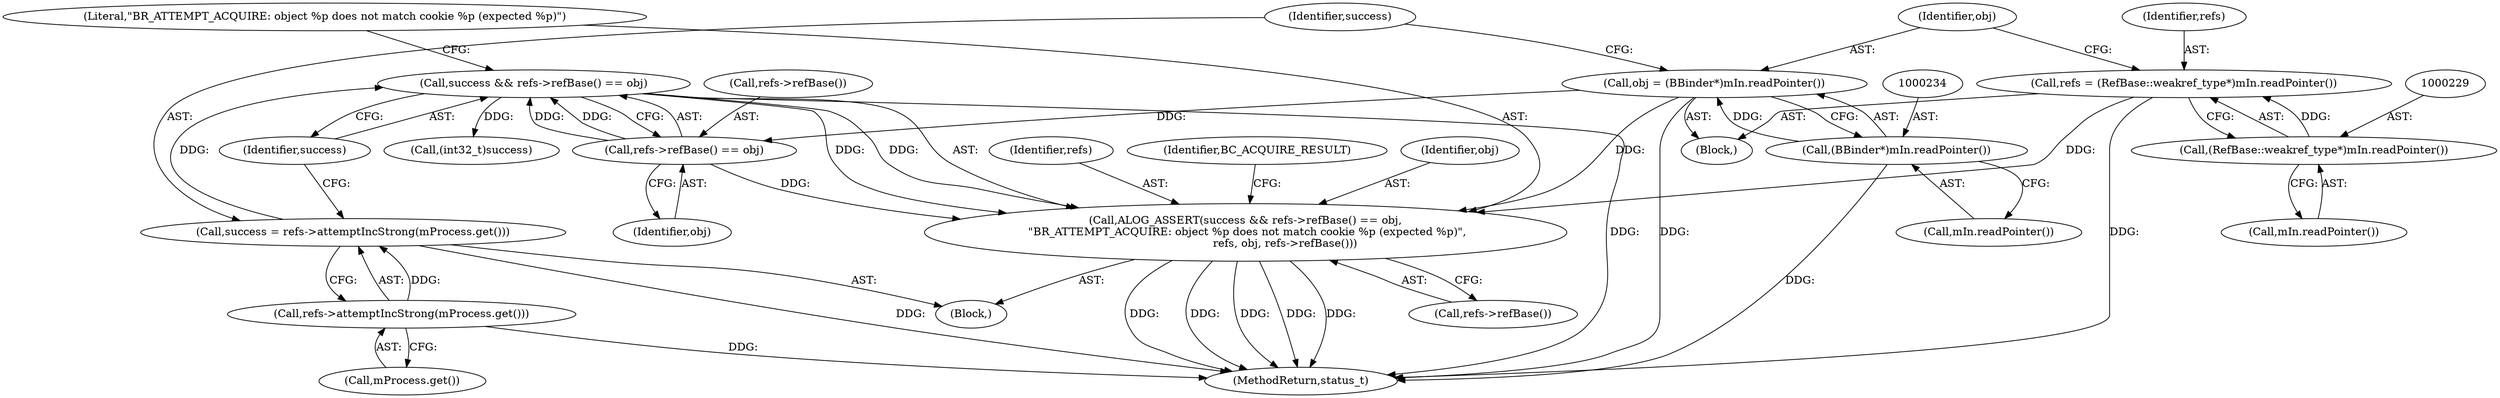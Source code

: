 digraph "0_Android_a59b827869a2ea04022dd225007f29af8d61837a@pointer" {
"1000242" [label="(Call,ALOG_ASSERT(success && refs->refBase() == obj,\n \"BR_ATTEMPT_ACQUIRE: object %p does not match cookie %p (expected %p)\",\n                       refs, obj, refs->refBase()))"];
"1000243" [label="(Call,success && refs->refBase() == obj)"];
"1000238" [label="(Call,success = refs->attemptIncStrong(mProcess.get()))"];
"1000240" [label="(Call,refs->attemptIncStrong(mProcess.get()))"];
"1000245" [label="(Call,refs->refBase() == obj)"];
"1000231" [label="(Call,obj = (BBinder*)mIn.readPointer())"];
"1000233" [label="(Call,(BBinder*)mIn.readPointer())"];
"1000226" [label="(Call,refs = (RefBase::weakref_type*)mIn.readPointer())"];
"1000228" [label="(Call,(RefBase::weakref_type*)mIn.readPointer())"];
"1000242" [label="(Call,ALOG_ASSERT(success && refs->refBase() == obj,\n \"BR_ATTEMPT_ACQUIRE: object %p does not match cookie %p (expected %p)\",\n                       refs, obj, refs->refBase()))"];
"1000251" [label="(Call,refs->refBase())"];
"1000230" [label="(Call,mIn.readPointer())"];
"1000249" [label="(Identifier,refs)"];
"1000228" [label="(Call,(RefBase::weakref_type*)mIn.readPointer())"];
"1000232" [label="(Identifier,obj)"];
"1000244" [label="(Identifier,success)"];
"1000233" [label="(Call,(BBinder*)mIn.readPointer())"];
"1000227" [label="(Identifier,refs)"];
"1000255" [label="(Call,(int32_t)success)"];
"1000248" [label="(Literal,\"BR_ATTEMPT_ACQUIRE: object %p does not match cookie %p (expected %p)\")"];
"1000235" [label="(Call,mIn.readPointer())"];
"1000253" [label="(Identifier,BC_ACQUIRE_RESULT)"];
"1000226" [label="(Call,refs = (RefBase::weakref_type*)mIn.readPointer())"];
"1000243" [label="(Call,success && refs->refBase() == obj)"];
"1000592" [label="(MethodReturn,status_t)"];
"1000241" [label="(Call,mProcess.get())"];
"1000238" [label="(Call,success = refs->attemptIncStrong(mProcess.get()))"];
"1000245" [label="(Call,refs->refBase() == obj)"];
"1000240" [label="(Call,refs->attemptIncStrong(mProcess.get()))"];
"1000246" [label="(Call,refs->refBase())"];
"1000247" [label="(Identifier,obj)"];
"1000236" [label="(Block,)"];
"1000115" [label="(Block,)"];
"1000231" [label="(Call,obj = (BBinder*)mIn.readPointer())"];
"1000239" [label="(Identifier,success)"];
"1000250" [label="(Identifier,obj)"];
"1000242" -> "1000236"  [label="AST: "];
"1000242" -> "1000251"  [label="CFG: "];
"1000243" -> "1000242"  [label="AST: "];
"1000248" -> "1000242"  [label="AST: "];
"1000249" -> "1000242"  [label="AST: "];
"1000250" -> "1000242"  [label="AST: "];
"1000251" -> "1000242"  [label="AST: "];
"1000253" -> "1000242"  [label="CFG: "];
"1000242" -> "1000592"  [label="DDG: "];
"1000242" -> "1000592"  [label="DDG: "];
"1000242" -> "1000592"  [label="DDG: "];
"1000242" -> "1000592"  [label="DDG: "];
"1000242" -> "1000592"  [label="DDG: "];
"1000243" -> "1000242"  [label="DDG: "];
"1000243" -> "1000242"  [label="DDG: "];
"1000226" -> "1000242"  [label="DDG: "];
"1000231" -> "1000242"  [label="DDG: "];
"1000245" -> "1000242"  [label="DDG: "];
"1000243" -> "1000244"  [label="CFG: "];
"1000243" -> "1000245"  [label="CFG: "];
"1000244" -> "1000243"  [label="AST: "];
"1000245" -> "1000243"  [label="AST: "];
"1000248" -> "1000243"  [label="CFG: "];
"1000243" -> "1000592"  [label="DDG: "];
"1000238" -> "1000243"  [label="DDG: "];
"1000245" -> "1000243"  [label="DDG: "];
"1000245" -> "1000243"  [label="DDG: "];
"1000243" -> "1000255"  [label="DDG: "];
"1000238" -> "1000236"  [label="AST: "];
"1000238" -> "1000240"  [label="CFG: "];
"1000239" -> "1000238"  [label="AST: "];
"1000240" -> "1000238"  [label="AST: "];
"1000244" -> "1000238"  [label="CFG: "];
"1000238" -> "1000592"  [label="DDG: "];
"1000240" -> "1000238"  [label="DDG: "];
"1000240" -> "1000241"  [label="CFG: "];
"1000241" -> "1000240"  [label="AST: "];
"1000240" -> "1000592"  [label="DDG: "];
"1000245" -> "1000247"  [label="CFG: "];
"1000246" -> "1000245"  [label="AST: "];
"1000247" -> "1000245"  [label="AST: "];
"1000231" -> "1000245"  [label="DDG: "];
"1000231" -> "1000115"  [label="AST: "];
"1000231" -> "1000233"  [label="CFG: "];
"1000232" -> "1000231"  [label="AST: "];
"1000233" -> "1000231"  [label="AST: "];
"1000239" -> "1000231"  [label="CFG: "];
"1000231" -> "1000592"  [label="DDG: "];
"1000233" -> "1000231"  [label="DDG: "];
"1000233" -> "1000235"  [label="CFG: "];
"1000234" -> "1000233"  [label="AST: "];
"1000235" -> "1000233"  [label="AST: "];
"1000233" -> "1000592"  [label="DDG: "];
"1000226" -> "1000115"  [label="AST: "];
"1000226" -> "1000228"  [label="CFG: "];
"1000227" -> "1000226"  [label="AST: "];
"1000228" -> "1000226"  [label="AST: "];
"1000232" -> "1000226"  [label="CFG: "];
"1000226" -> "1000592"  [label="DDG: "];
"1000228" -> "1000226"  [label="DDG: "];
"1000228" -> "1000230"  [label="CFG: "];
"1000229" -> "1000228"  [label="AST: "];
"1000230" -> "1000228"  [label="AST: "];
}
